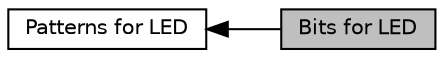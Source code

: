 digraph "Bits for LED"
{
  edge [fontname="Helvetica",fontsize="10",labelfontname="Helvetica",labelfontsize="10"];
  node [fontname="Helvetica",fontsize="10",shape=record];
  rankdir=LR;
  Node1 [label="Patterns for LED",height=0.2,width=0.4,color="black", fillcolor="white", style="filled",URL="$db/d15/group__ledpatterns.html",tooltip="These patterns can be used as described in phLED_SetPattern. "];
  Node0 [label="Bits for LED",height=0.2,width=0.4,color="black", fillcolor="grey75", style="filled", fontcolor="black"];
  Node1->Node0 [shape=plaintext, dir="back", style="solid"];
}
